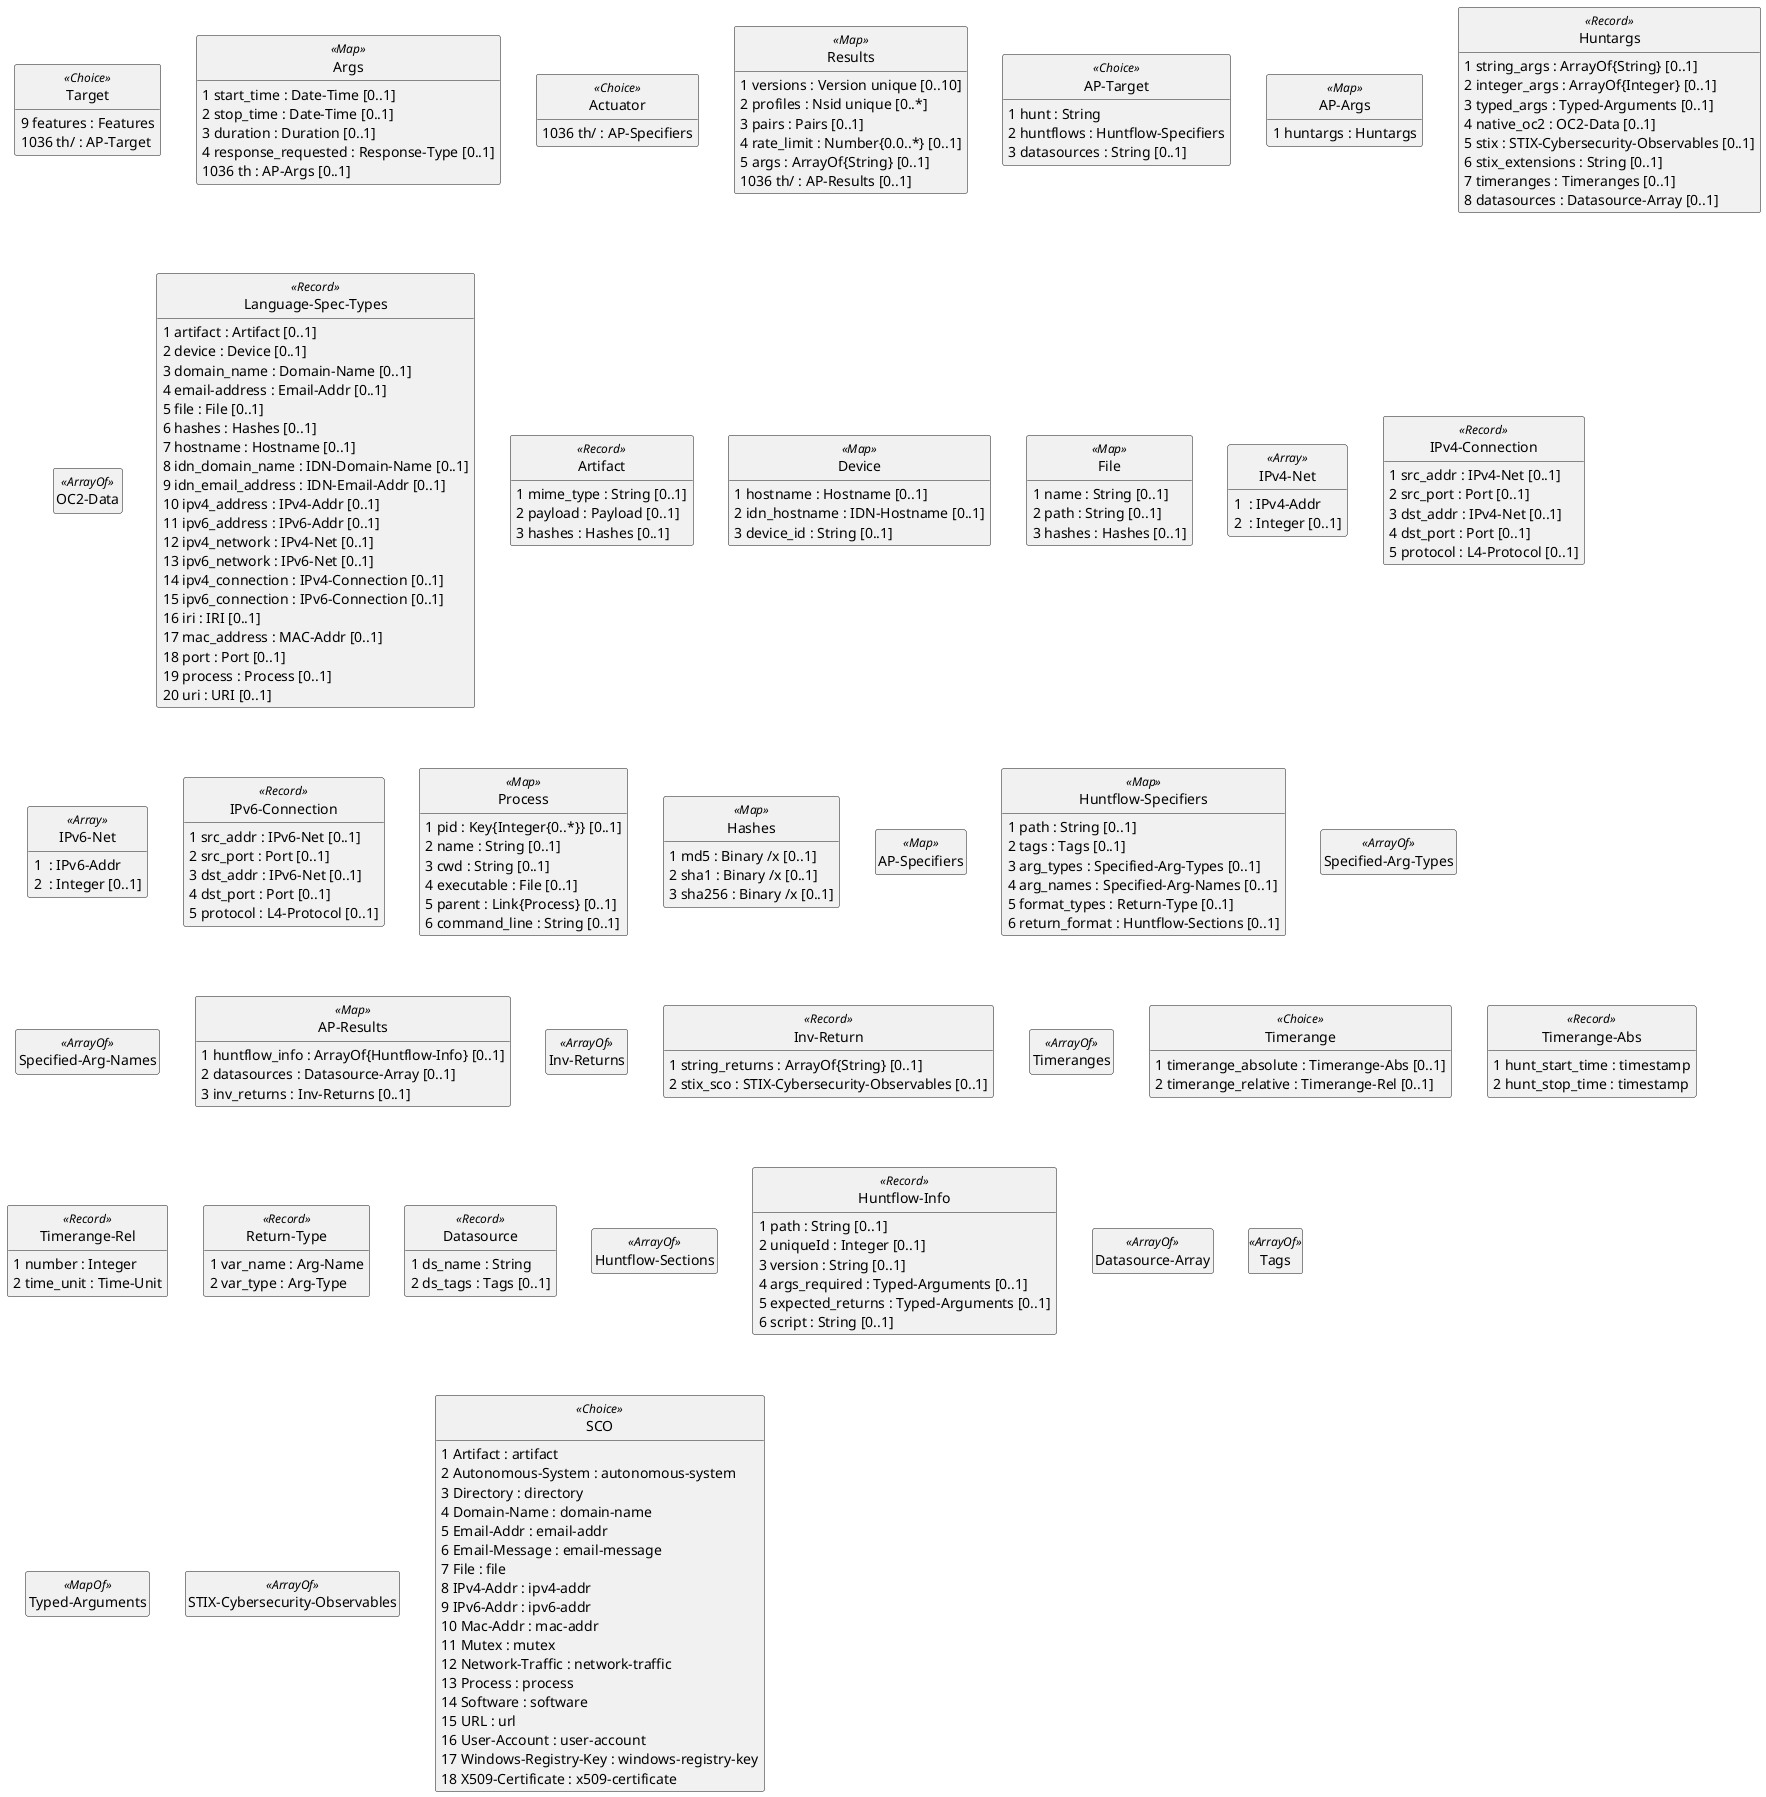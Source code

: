@startuml
' package: https://praxiseng.com/threat-hunter-9001
' version: 0-wd01
' title: Threat Hunting Profile
' description: Data definitions for Threat Hunting (TH) functions
' exports: ['OpenC2-Command', 'OpenC2-Response', 'SCO']
' config: {'$MaxBinary': 5555, '$MaxString': 5555, '$MaxElements': 555, '$Sys': '$', '$TypeName': '^[A-Za-z][-:_A-Za-z0-9]{0,63}$', '$FieldName': '^[A-Za-z][-:_A-Za-z0-9]{0,63}$', '$NSID': '^[A-Za-z][A-Za-z0-9]{0,7}$'}

' !theme spacelab
hide empty members
hide circle

class "Target" as n3 <<Choice>>
  n3 : 9 features : Features
  n3 : 1036 th/ : AP-Target
class "Args" as n4 <<Map>>
  n4 : 1 start_time : Date-Time [0..1]
  n4 : 2 stop_time : Date-Time [0..1]
  n4 : 3 duration : Duration [0..1]
  n4 : 4 response_requested : Response-Type [0..1]
  n4 : 1036 th : AP-Args [0..1]
class "Actuator" as n5 <<Choice>>
  n5 : 1036 th/ : AP-Specifiers
class "Results" as n6 <<Map>>
  n6 : 1 versions : Version unique [0..10]
  n6 : 2 profiles : Nsid unique [0..*]
  n6 : 3 pairs : Pairs [0..1]
  n6 : 4 rate_limit : Number{0.0..*} [0..1]
  n6 : 5 args : ArrayOf{String} [0..1]
  n6 : 1036 th/ : AP-Results [0..1]
class "AP-Target" as n8 <<Choice>>
  n8 : 1 hunt : String
  n8 : 2 huntflows : Huntflow-Specifiers
  n8 : 3 datasources : String [0..1]
class "AP-Args" as n9 <<Map>>
  n9 : 1 huntargs : Huntargs
class "Huntargs" as n10 <<Record>>
  n10 : 1 string_args : ArrayOf{String} [0..1]
  n10 : 2 integer_args : ArrayOf{Integer} [0..1]
  n10 : 3 typed_args : Typed-Arguments [0..1]
  n10 : 4 native_oc2 : OC2-Data [0..1]
  n10 : 5 stix : STIX-Cybersecurity-Observables [0..1]
  n10 : 6 stix_extensions : String [0..1]
  n10 : 7 timeranges : Timeranges [0..1]
  n10 : 8 datasources : Datasource-Array [0..1]
class "OC2-Data" as n11 <<ArrayOf>>
class "Language-Spec-Types" as n12 <<Record>>
  n12 : 1 artifact : Artifact [0..1]
  n12 : 2 device : Device [0..1]
  n12 : 3 domain_name : Domain-Name [0..1]
  n12 : 4 email-address : Email-Addr [0..1]
  n12 : 5 file : File [0..1]
  n12 : 6 hashes : Hashes [0..1]
  n12 : 7 hostname : Hostname [0..1]
  n12 : 8 idn_domain_name : IDN-Domain-Name [0..1]
  n12 : 9 idn_email_address : IDN-Email-Addr [0..1]
  n12 : 10 ipv4_address : IPv4-Addr [0..1]
  n12 : 11 ipv6_address : IPv6-Addr [0..1]
  n12 : 12 ipv4_network : IPv4-Net [0..1]
  n12 : 13 ipv6_network : IPv6-Net [0..1]
  n12 : 14 ipv4_connection : IPv4-Connection [0..1]
  n12 : 15 ipv6_connection : IPv6-Connection [0..1]
  n12 : 16 iri : IRI [0..1]
  n12 : 17 mac_address : MAC-Addr [0..1]
  n12 : 18 port : Port [0..1]
  n12 : 19 process : Process [0..1]
  n12 : 20 uri : URI [0..1]
class "Artifact" as n13 <<Record>>
  n13 : 1 mime_type : String [0..1]
  n13 : 2 payload : Payload [0..1]
  n13 : 3 hashes : Hashes [0..1]
class "Device" as n14 <<Map>>
  n14 : 1 hostname : Hostname [0..1]
  n14 : 2 idn_hostname : IDN-Hostname [0..1]
  n14 : 3 device_id : String [0..1]
class "File" as n17 <<Map>>
  n17 : 1 name : String [0..1]
  n17 : 2 path : String [0..1]
  n17 : 3 hashes : Hashes [0..1]
class "IPv4-Net" as n20 <<Array>>
  n20 : 1  : IPv4-Addr
  n20 : 2  : Integer [0..1]
class "IPv4-Connection" as n21 <<Record>>
  n21 : 1 src_addr : IPv4-Net [0..1]
  n21 : 2 src_port : Port [0..1]
  n21 : 3 dst_addr : IPv4-Net [0..1]
  n21 : 4 dst_port : Port [0..1]
  n21 : 5 protocol : L4-Protocol [0..1]
class "IPv6-Net" as n22 <<Array>>
  n22 : 1  : IPv6-Addr
  n22 : 2  : Integer [0..1]
class "IPv6-Connection" as n23 <<Record>>
  n23 : 1 src_addr : IPv6-Net [0..1]
  n23 : 2 src_port : Port [0..1]
  n23 : 3 dst_addr : IPv6-Net [0..1]
  n23 : 4 dst_port : Port [0..1]
  n23 : 5 protocol : L4-Protocol [0..1]
class "Process" as n26 <<Map>>
  n26 : 1 pid : Key{Integer{0..*}} [0..1]
  n26 : 2 name : String [0..1]
  n26 : 3 cwd : String [0..1]
  n26 : 4 executable : File [0..1]
  n26 : 5 parent : Link{Process} [0..1]
  n26 : 6 command_line : String [0..1]
class "Hashes" as n28 <<Map>>
  n28 : 1 md5 : Binary /x [0..1]
  n28 : 2 sha1 : Binary /x [0..1]
  n28 : 3 sha256 : Binary /x [0..1]
class "AP-Specifiers" as n34 <<Map>>
class "Huntflow-Specifiers" as n35 <<Map>>
  n35 : 1 path : String [0..1]
  n35 : 2 tags : Tags [0..1]
  n35 : 3 arg_types : Specified-Arg-Types [0..1]
  n35 : 4 arg_names : Specified-Arg-Names [0..1]
  n35 : 5 format_types : Return-Type [0..1]
  n35 : 6 return_format : Huntflow-Sections [0..1]
class "Specified-Arg-Types" as n36 <<ArrayOf>>
class "Specified-Arg-Names" as n37 <<ArrayOf>>
class "AP-Results" as n38 <<Map>>
  n38 : 1 huntflow_info : ArrayOf{Huntflow-Info} [0..1]
  n38 : 2 datasources : Datasource-Array [0..1]
  n38 : 3 inv_returns : Inv-Returns [0..1]
class "Inv-Returns" as n39 <<ArrayOf>>
class "Inv-Return" as n40 <<Record>>
  n40 : 1 string_returns : ArrayOf{String} [0..1]
  n40 : 2 stix_sco : STIX-Cybersecurity-Observables [0..1]
class "Timeranges" as n41 <<ArrayOf>>
class "Timerange" as n42 <<Choice>>
  n42 : 1 timerange_absolute : Timerange-Abs [0..1]
  n42 : 2 timerange_relative : Timerange-Rel [0..1]
class "Timerange-Abs" as n44 <<Record>>
  n44 : 1 hunt_start_time : timestamp
  n44 : 2 hunt_stop_time : timestamp
class "Timerange-Rel" as n45 <<Record>>
  n45 : 1 number : Integer
  n45 : 2 time_unit : Time-Unit
class "Return-Type" as n46 <<Record>>
  n46 : 1 var_name : Arg-Name
  n46 : 2 var_type : Arg-Type
class "Datasource" as n47 <<Record>>
  n47 : 1 ds_name : String
  n47 : 2 ds_tags : Tags [0..1]
class "Huntflow-Sections" as n48 <<ArrayOf>>
class "Huntflow-Info" as n50 <<Record>>
  n50 : 1 path : String [0..1]
  n50 : 2 uniqueId : Integer [0..1]
  n50 : 3 version : String [0..1]
  n50 : 4 args_required : Typed-Arguments [0..1]
  n50 : 5 expected_returns : Typed-Arguments [0..1]
  n50 : 6 script : String [0..1]
class "Datasource-Array" as n51 <<ArrayOf>>
class "Tags" as n52 <<ArrayOf>>
class "Typed-Arguments" as n53 <<MapOf>>
class "STIX-Cybersecurity-Observables" as n56 <<ArrayOf>>
class "SCO" as n57 <<Choice>>
  n57 : 1 Artifact : artifact
  n57 : 2 Autonomous-System : autonomous-system
  n57 : 3 Directory : directory
  n57 : 4 Domain-Name : domain-name
  n57 : 5 Email-Addr : email-addr
  n57 : 6 Email-Message : email-message
  n57 : 7 File : file
  n57 : 8 IPv4-Addr : ipv4-addr
  n57 : 9 IPv6-Addr : ipv6-addr
  n57 : 10 Mac-Addr : mac-addr
  n57 : 11 Mutex : mutex
  n57 : 12 Network-Traffic : network-traffic
  n57 : 13 Process : process
  n57 : 14 Software : software
  n57 : 15 URL : url
  n57 : 16 User-Account : user-account
  n57 : 17 Windows-Registry-Key : windows-registry-key
  n57 : 18 X509-Certificate : x509-certificate
@enduml